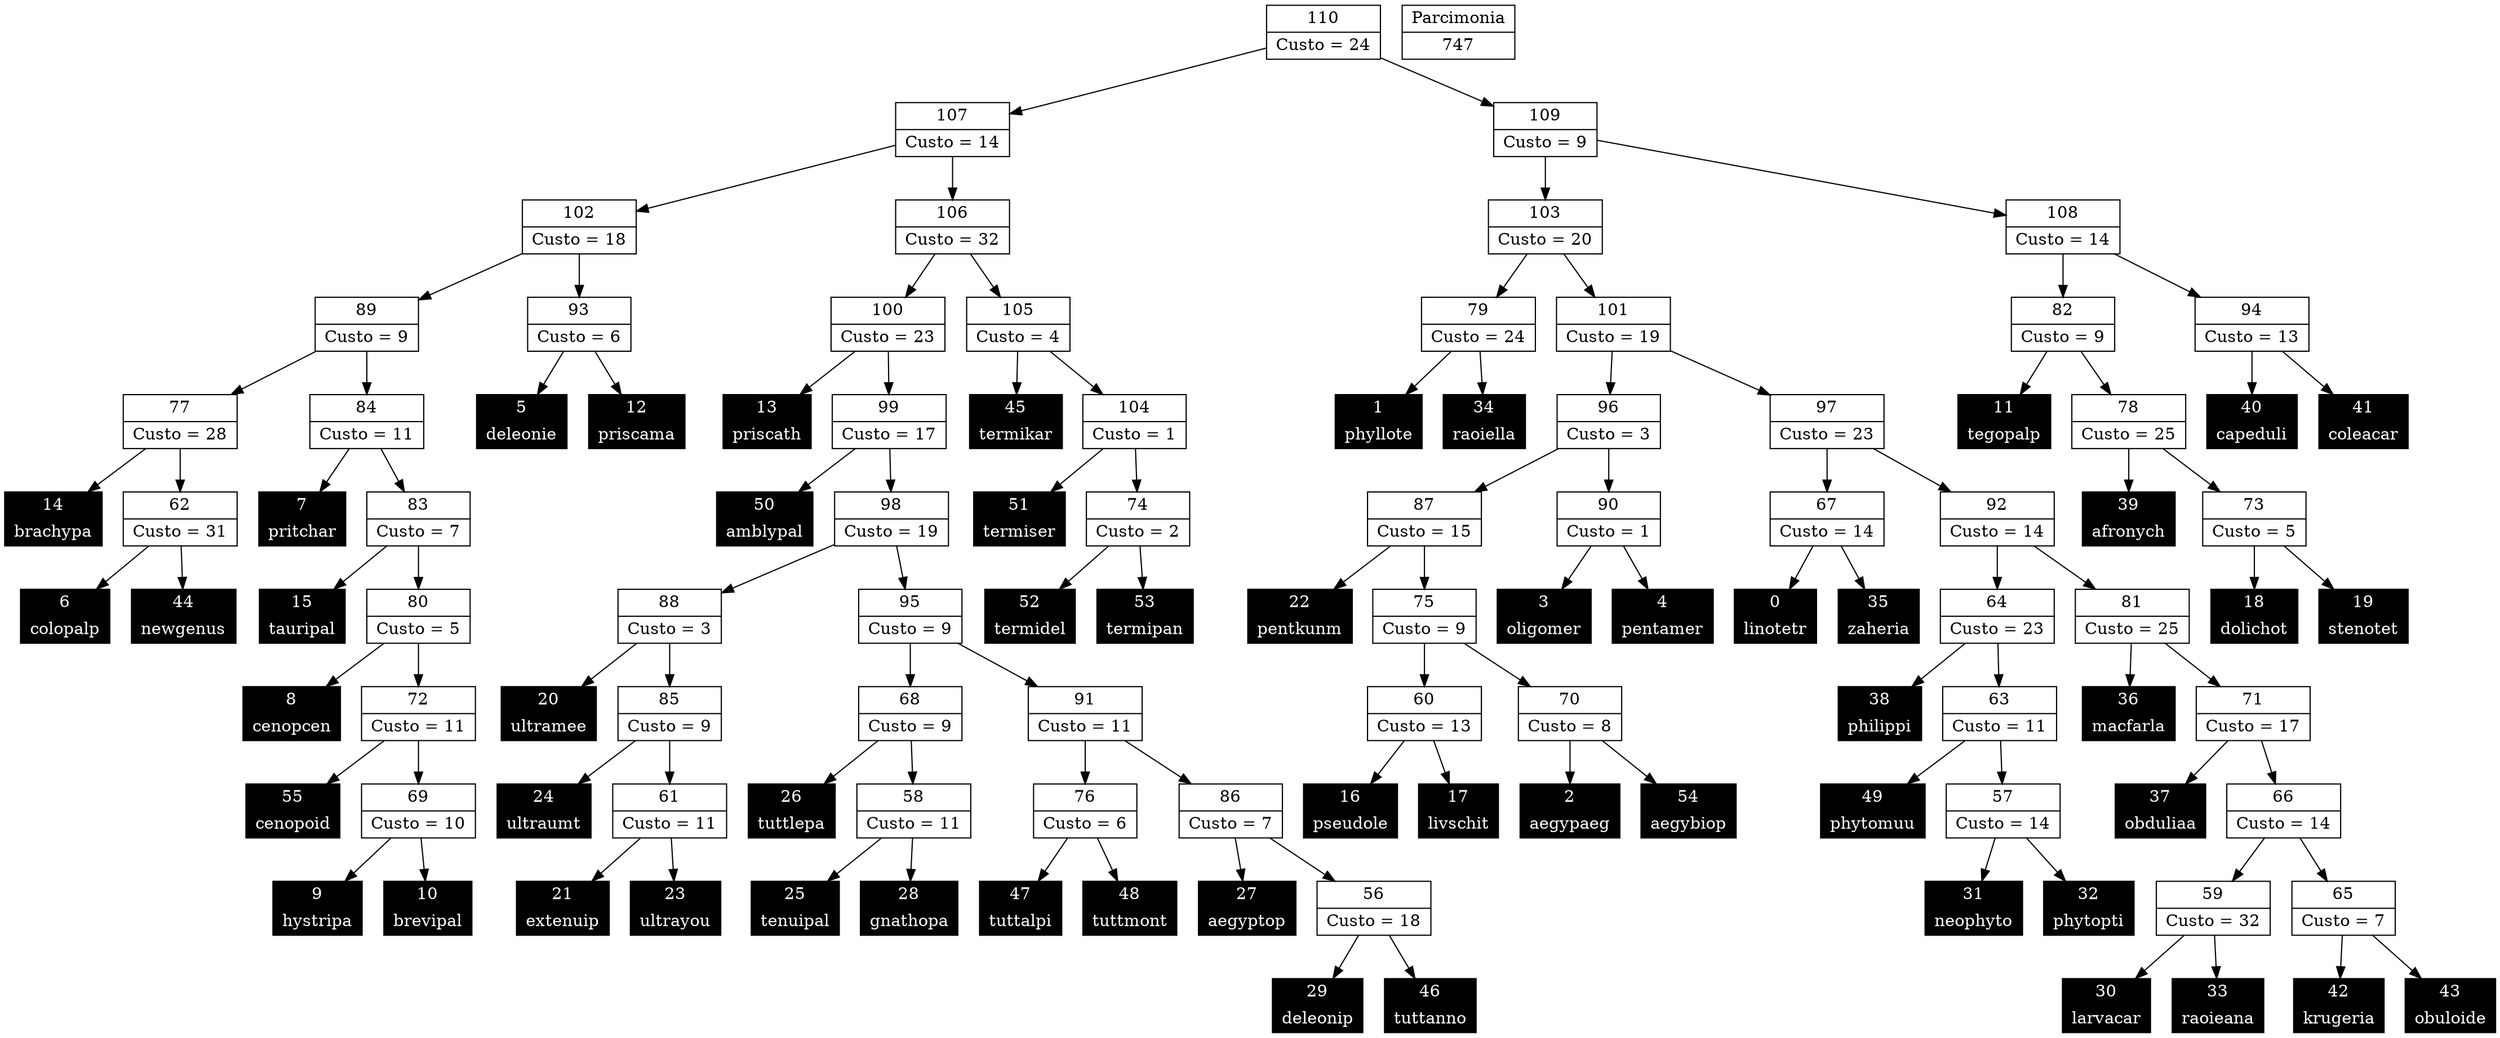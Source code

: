 Digraph G {
0 [shape="record", label="{0 | linotetr}",style=filled, color=black, fontcolor=white,fontsize=14, height=0.5]
1 [shape="record", label="{1 | phyllote}",style=filled, color=black, fontcolor=white,fontsize=14, height=0.5]
2 [shape="record", label="{2 | aegypaeg}",style=filled, color=black, fontcolor=white,fontsize=14, height=0.5]
3 [shape="record", label="{3 | oligomer}",style=filled, color=black, fontcolor=white,fontsize=14, height=0.5]
4 [shape="record", label="{4 | pentamer}",style=filled, color=black, fontcolor=white,fontsize=14, height=0.5]
5 [shape="record", label="{5 | deleonie}",style=filled, color=black, fontcolor=white,fontsize=14, height=0.5]
6 [shape="record", label="{6 | colopalp}",style=filled, color=black, fontcolor=white,fontsize=14, height=0.5]
7 [shape="record", label="{7 | pritchar}",style=filled, color=black, fontcolor=white,fontsize=14, height=0.5]
8 [shape="record", label="{8 | cenopcen}",style=filled, color=black, fontcolor=white,fontsize=14, height=0.5]
9 [shape="record", label="{9 | hystripa}",style=filled, color=black, fontcolor=white,fontsize=14, height=0.5]
10 [shape="record", label="{10 | brevipal}",style=filled, color=black, fontcolor=white,fontsize=14, height=0.5]
11 [shape="record", label="{11 | tegopalp}",style=filled, color=black, fontcolor=white,fontsize=14, height=0.5]
12 [shape="record", label="{12 | priscama}",style=filled, color=black, fontcolor=white,fontsize=14, height=0.5]
13 [shape="record", label="{13 | priscath}",style=filled, color=black, fontcolor=white,fontsize=14, height=0.5]
14 [shape="record", label="{14 | brachypa}",style=filled, color=black, fontcolor=white,fontsize=14, height=0.5]
15 [shape="record", label="{15 | tauripal}",style=filled, color=black, fontcolor=white,fontsize=14, height=0.5]
16 [shape="record", label="{16 | pseudole}",style=filled, color=black, fontcolor=white,fontsize=14, height=0.5]
17 [shape="record", label="{17 | livschit}",style=filled, color=black, fontcolor=white,fontsize=14, height=0.5]
18 [shape="record", label="{18 | dolichot}",style=filled, color=black, fontcolor=white,fontsize=14, height=0.5]
19 [shape="record", label="{19 | stenotet}",style=filled, color=black, fontcolor=white,fontsize=14, height=0.5]
20 [shape="record", label="{20 | ultramee}",style=filled, color=black, fontcolor=white,fontsize=14, height=0.5]
21 [shape="record", label="{21 | extenuip}",style=filled, color=black, fontcolor=white,fontsize=14, height=0.5]
22 [shape="record", label="{22 | pentkunm}",style=filled, color=black, fontcolor=white,fontsize=14, height=0.5]
23 [shape="record", label="{23 | ultrayou}",style=filled, color=black, fontcolor=white,fontsize=14, height=0.5]
24 [shape="record", label="{24 | ultraumt}",style=filled, color=black, fontcolor=white,fontsize=14, height=0.5]
25 [shape="record", label="{25 | tenuipal}",style=filled, color=black, fontcolor=white,fontsize=14, height=0.5]
26 [shape="record", label="{26 | tuttlepa}",style=filled, color=black, fontcolor=white,fontsize=14, height=0.5]
27 [shape="record", label="{27 | aegyptop}",style=filled, color=black, fontcolor=white,fontsize=14, height=0.5]
28 [shape="record", label="{28 | gnathopa}",style=filled, color=black, fontcolor=white,fontsize=14, height=0.5]
29 [shape="record", label="{29 | deleonip}",style=filled, color=black, fontcolor=white,fontsize=14, height=0.5]
30 [shape="record", label="{30 | larvacar}",style=filled, color=black, fontcolor=white,fontsize=14, height=0.5]
31 [shape="record", label="{31 | neophyto}",style=filled, color=black, fontcolor=white,fontsize=14, height=0.5]
32 [shape="record", label="{32 | phytopti}",style=filled, color=black, fontcolor=white,fontsize=14, height=0.5]
33 [shape="record", label="{33 | raoieana}",style=filled, color=black, fontcolor=white,fontsize=14, height=0.5]
34 [shape="record", label="{34 | raoiella}",style=filled, color=black, fontcolor=white,fontsize=14, height=0.5]
35 [shape="record", label="{35 | zaheria}",style=filled, color=black, fontcolor=white,fontsize=14, height=0.5]
36 [shape="record", label="{36 | macfarla}",style=filled, color=black, fontcolor=white,fontsize=14, height=0.5]
37 [shape="record", label="{37 | obduliaa}",style=filled, color=black, fontcolor=white,fontsize=14, height=0.5]
38 [shape="record", label="{38 | philippi}",style=filled, color=black, fontcolor=white,fontsize=14, height=0.5]
39 [shape="record", label="{39 | afronych}",style=filled, color=black, fontcolor=white,fontsize=14, height=0.5]
40 [shape="record", label="{40 | capeduli}",style=filled, color=black, fontcolor=white,fontsize=14, height=0.5]
41 [shape="record", label="{41 | coleacar}",style=filled, color=black, fontcolor=white,fontsize=14, height=0.5]
42 [shape="record", label="{42 | krugeria}",style=filled, color=black, fontcolor=white,fontsize=14, height=0.5]
43 [shape="record", label="{43 | obuloide}",style=filled, color=black, fontcolor=white,fontsize=14, height=0.5]
44 [shape="record", label="{44 | newgenus}",style=filled, color=black, fontcolor=white,fontsize=14, height=0.5]
45 [shape="record", label="{45 | termikar}",style=filled, color=black, fontcolor=white,fontsize=14, height=0.5]
46 [shape="record", label="{46 | tuttanno}",style=filled, color=black, fontcolor=white,fontsize=14, height=0.5]
47 [shape="record", label="{47 | tuttalpi}",style=filled, color=black, fontcolor=white,fontsize=14, height=0.5]
48 [shape="record", label="{48 | tuttmont}",style=filled, color=black, fontcolor=white,fontsize=14, height=0.5]
49 [shape="record", label="{49 | phytomuu}",style=filled, color=black, fontcolor=white,fontsize=14, height=0.5]
50 [shape="record", label="{50 | amblypal}",style=filled, color=black, fontcolor=white,fontsize=14, height=0.5]
51 [shape="record", label="{51 | termiser}",style=filled, color=black, fontcolor=white,fontsize=14, height=0.5]
52 [shape="record", label="{52 | termidel}",style=filled, color=black, fontcolor=white,fontsize=14, height=0.5]
53 [shape="record", label="{53 | termipan}",style=filled, color=black, fontcolor=white,fontsize=14, height=0.5]
54 [shape="record", label="{54 | aegybiop}",style=filled, color=black, fontcolor=white,fontsize=14, height=0.5]
55 [shape="record", label="{55 | cenopoid}",style=filled, color=black, fontcolor=white,fontsize=14, height=0.5]
56 [shape="record", label="{56|Custo = 18}"]
57 [shape="record", label="{57|Custo = 14}"]
58 [shape="record", label="{58|Custo = 11}"]
59 [shape="record", label="{59|Custo = 32}"]
60 [shape="record", label="{60|Custo = 13}"]
61 [shape="record", label="{61|Custo = 11}"]
62 [shape="record", label="{62|Custo = 31}"]
63 [shape="record", label="{63|Custo = 11}"]
64 [shape="record", label="{64|Custo = 23}"]
65 [shape="record", label="{65|Custo = 7}"]
66 [shape="record", label="{66|Custo = 14}"]
67 [shape="record", label="{67|Custo = 14}"]
68 [shape="record", label="{68|Custo = 9}"]
69 [shape="record", label="{69|Custo = 10}"]
70 [shape="record", label="{70|Custo = 8}"]
71 [shape="record", label="{71|Custo = 17}"]
72 [shape="record", label="{72|Custo = 11}"]
73 [shape="record", label="{73|Custo = 5}"]
74 [shape="record", label="{74|Custo = 2}"]
75 [shape="record", label="{75|Custo = 9}"]
76 [shape="record", label="{76|Custo = 6}"]
77 [shape="record", label="{77|Custo = 28}"]
78 [shape="record", label="{78|Custo = 25}"]
79 [shape="record", label="{79|Custo = 24}"]
80 [shape="record", label="{80|Custo = 5}"]
81 [shape="record", label="{81|Custo = 25}"]
82 [shape="record", label="{82|Custo = 9}"]
83 [shape="record", label="{83|Custo = 7}"]
84 [shape="record", label="{84|Custo = 11}"]
85 [shape="record", label="{85|Custo = 9}"]
86 [shape="record", label="{86|Custo = 7}"]
87 [shape="record", label="{87|Custo = 15}"]
88 [shape="record", label="{88|Custo = 3}"]
89 [shape="record", label="{89|Custo = 9}"]
90 [shape="record", label="{90|Custo = 1}"]
91 [shape="record", label="{91|Custo = 11}"]
92 [shape="record", label="{92|Custo = 14}"]
93 [shape="record", label="{93|Custo = 6}"]
94 [shape="record", label="{94|Custo = 13}"]
95 [shape="record", label="{95|Custo = 9}"]
96 [shape="record", label="{96|Custo = 3}"]
97 [shape="record", label="{97|Custo = 23}"]
98 [shape="record", label="{98|Custo = 19}"]
99 [shape="record", label="{99|Custo = 17}"]
100 [shape="record", label="{100|Custo = 23}"]
101 [shape="record", label="{101|Custo = 19}"]
102 [shape="record", label="{102|Custo = 18}"]
103 [shape="record", label="{103|Custo = 20}"]
104 [shape="record", label="{104|Custo = 1}"]
105 [shape="record", label="{105|Custo = 4}"]
106 [shape="record", label="{106|Custo = 32}"]
107 [shape="record", label="{107|Custo = 14}"]
108 [shape="record", label="{108|Custo = 14}"]
109 [shape="record", label="{109|Custo = 9}"]
110 [shape="record", label="{110|Custo = 24}"]

56->46
56->29
57->32
57->31
58->28
58->25
59->33
59->30
60->17
60->16
61->23
61->21
62->44
62->6
63->57
63->49
64->63
64->38
65->43
65->42
66->65
66->59
67->35
67->0
68->58
68->26
69->10
69->9
70->54
70->2
71->66
71->37
72->69
72->55
73->19
73->18
74->53
74->52
75->70
75->60
76->48
76->47
77->62
77->14
78->73
78->39
79->34
79->1
80->72
80->8
81->71
81->36
82->78
82->11
83->80
83->15
84->83
84->7
85->61
85->24
86->56
86->27
87->75
87->22
88->85
88->20
89->84
89->77
90->4
90->3
91->86
91->76
92->81
92->64
93->12
93->5
94->41
94->40
95->91
95->68
96->90
96->87
97->92
97->67
98->95
98->88
99->98
99->50
100->99
100->13
101->97
101->96
102->93
102->89
103->101
103->79
104->74
104->51
105->104
105->45
106->105
106->100
107->106
107->102
108->94
108->82
109->108
109->103
110->109
110->107

747 [shape="record", label="{Parcimonia|747}"]
}